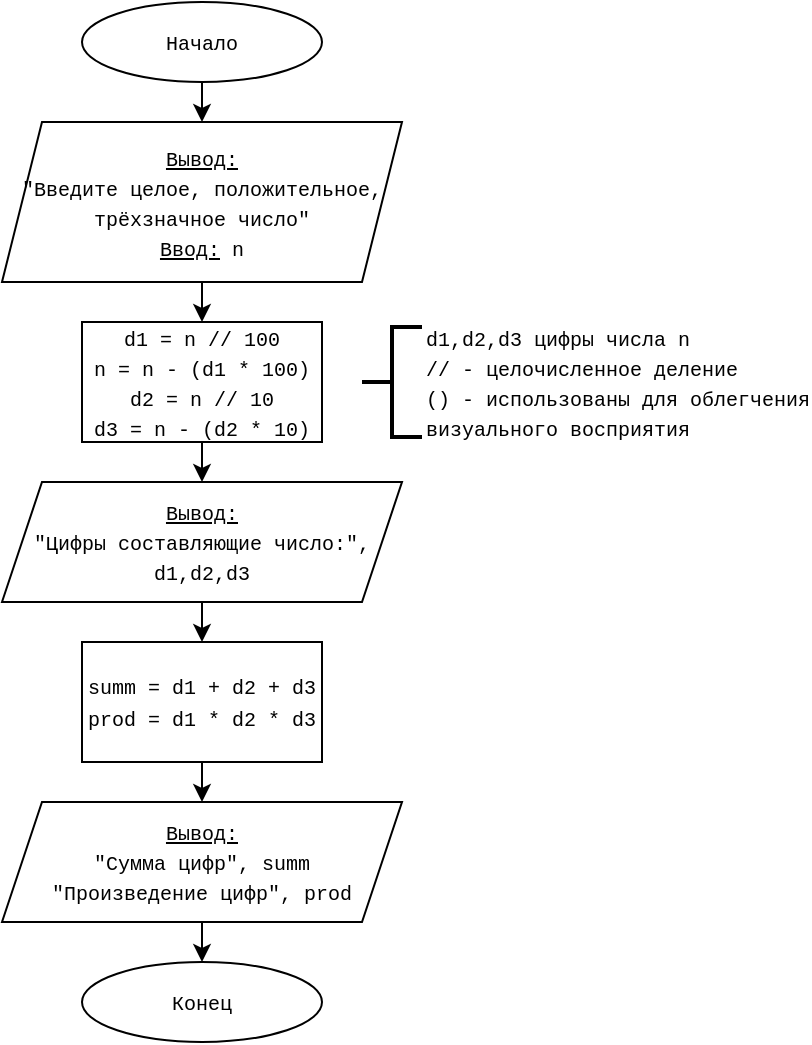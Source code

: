 <mxfile version="14.4.3" type="device" pages="6"><diagram id="nNQj6v-TFFDh0q32IpbD" name="DZ1-1"><mxGraphModel dx="1099" dy="631" grid="1" gridSize="10" guides="1" tooltips="1" connect="1" arrows="1" fold="1" page="1" pageScale="1" pageWidth="827" pageHeight="1169" math="0" shadow="0"><root><mxCell id="0"/><mxCell id="1" parent="0"/><mxCell id="pFo_HLKH9glryONnhZRY-5" style="edgeStyle=orthogonalEdgeStyle;rounded=0;orthogonalLoop=1;jettySize=auto;html=1;exitX=0.5;exitY=1;exitDx=0;exitDy=0;entryX=0.5;entryY=0;entryDx=0;entryDy=0;" edge="1" parent="1" source="pFo_HLKH9glryONnhZRY-1" target="pFo_HLKH9glryONnhZRY-4"><mxGeometry relative="1" as="geometry"/></mxCell><mxCell id="pFo_HLKH9glryONnhZRY-1" value="&lt;font face=&quot;Courier New&quot; style=&quot;font-size: 10px&quot;&gt;Начало&lt;/font&gt;" style="ellipse;whiteSpace=wrap;html=1;" vertex="1" parent="1"><mxGeometry x="340" y="40" width="120" height="40" as="geometry"/></mxCell><mxCell id="pFo_HLKH9glryONnhZRY-19" style="edgeStyle=orthogonalEdgeStyle;rounded=0;orthogonalLoop=1;jettySize=auto;html=1;exitX=0.5;exitY=1;exitDx=0;exitDy=0;entryX=0.5;entryY=0;entryDx=0;entryDy=0;" edge="1" parent="1" source="pFo_HLKH9glryONnhZRY-2" target="pFo_HLKH9glryONnhZRY-18"><mxGeometry relative="1" as="geometry"/></mxCell><mxCell id="pFo_HLKH9glryONnhZRY-2" value="&lt;font face=&quot;Courier New&quot; style=&quot;font-size: 10px&quot;&gt;d1 = n // 100&lt;br&gt;n = n - (d1 * 100)&lt;br&gt;d2 = n // 10&lt;br&gt;d3 = n - (d2 * 10)&lt;/font&gt;" style="rounded=0;whiteSpace=wrap;html=1;" vertex="1" parent="1"><mxGeometry x="340" y="200" width="120" height="60" as="geometry"/></mxCell><mxCell id="pFo_HLKH9glryONnhZRY-4" value="&lt;font face=&quot;Courier New&quot; style=&quot;font-size: 10px&quot;&gt;&lt;u&gt;Вывод:&lt;/u&gt;&lt;br&gt;&quot;Введите целое, положительное,&lt;br&gt;трёхзначное число&quot;&lt;br&gt;&lt;/font&gt;&lt;u style=&quot;font-family: &amp;#34;courier new&amp;#34; ; font-size: 10px&quot;&gt;Ввод:&lt;/u&gt;&lt;span style=&quot;font-family: &amp;#34;courier new&amp;#34; ; font-size: 10px&quot;&gt;&amp;nbsp;n&lt;/span&gt;&lt;font face=&quot;Courier New&quot; style=&quot;font-size: 10px&quot;&gt;&lt;br&gt;&lt;/font&gt;" style="shape=parallelogram;perimeter=parallelogramPerimeter;whiteSpace=wrap;html=1;fixedSize=1;" vertex="1" parent="1"><mxGeometry x="300" y="100" width="200" height="80" as="geometry"/></mxCell><mxCell id="pFo_HLKH9glryONnhZRY-8" style="edgeStyle=orthogonalEdgeStyle;rounded=0;orthogonalLoop=1;jettySize=auto;html=1;exitX=0.5;exitY=1;exitDx=0;exitDy=0;entryX=0.5;entryY=0;entryDx=0;entryDy=0;" edge="1" parent="1" target="pFo_HLKH9glryONnhZRY-2"><mxGeometry relative="1" as="geometry"><mxPoint x="400" y="180" as="sourcePoint"/></mxGeometry></mxCell><mxCell id="pFo_HLKH9glryONnhZRY-9" value="&lt;font face=&quot;Courier New&quot; style=&quot;font-size: 10px&quot;&gt;d1,d2,d3 цифры числа n&lt;br&gt;// - целочисленное деление&lt;br&gt;() - использованы для облегчения&lt;br&gt;визуального восприятия&lt;br&gt;&lt;/font&gt;" style="strokeWidth=2;html=1;shape=mxgraph.flowchart.annotation_2;align=left;labelPosition=right;pointerEvents=1;" vertex="1" parent="1"><mxGeometry x="480" y="202.5" width="30" height="55" as="geometry"/></mxCell><mxCell id="pFo_HLKH9glryONnhZRY-15" style="edgeStyle=orthogonalEdgeStyle;rounded=0;orthogonalLoop=1;jettySize=auto;html=1;exitX=0.5;exitY=1;exitDx=0;exitDy=0;entryX=0.5;entryY=0;entryDx=0;entryDy=0;" edge="1" parent="1" source="pFo_HLKH9glryONnhZRY-12" target="pFo_HLKH9glryONnhZRY-14"><mxGeometry relative="1" as="geometry"/></mxCell><mxCell id="pFo_HLKH9glryONnhZRY-12" value="&lt;font face=&quot;Courier New&quot;&gt;&lt;span style=&quot;font-size: 10px&quot;&gt;summ = d1 + d2 + d3&lt;br&gt;prod = d1 * d2 * d3&lt;br&gt;&lt;/span&gt;&lt;/font&gt;" style="rounded=0;whiteSpace=wrap;html=1;" vertex="1" parent="1"><mxGeometry x="340" y="360" width="120" height="60" as="geometry"/></mxCell><mxCell id="pFo_HLKH9glryONnhZRY-17" style="edgeStyle=orthogonalEdgeStyle;rounded=0;orthogonalLoop=1;jettySize=auto;html=1;exitX=0.5;exitY=1;exitDx=0;exitDy=0;entryX=0.5;entryY=0;entryDx=0;entryDy=0;" edge="1" parent="1" source="pFo_HLKH9glryONnhZRY-14" target="pFo_HLKH9glryONnhZRY-16"><mxGeometry relative="1" as="geometry"/></mxCell><mxCell id="pFo_HLKH9glryONnhZRY-14" value="&lt;font face=&quot;Courier New&quot; style=&quot;font-size: 10px&quot;&gt;&lt;u&gt;Вывод:&lt;/u&gt;&lt;br&gt;&quot;Сумма цифр&quot;, summ&lt;br&gt;&quot;Произведение цифр&quot;, prod&lt;br&gt;&lt;/font&gt;" style="shape=parallelogram;perimeter=parallelogramPerimeter;whiteSpace=wrap;html=1;fixedSize=1;" vertex="1" parent="1"><mxGeometry x="300" y="440" width="200" height="60" as="geometry"/></mxCell><mxCell id="pFo_HLKH9glryONnhZRY-16" value="&lt;font face=&quot;Courier New&quot;&gt;&lt;span style=&quot;font-size: 10px&quot;&gt;Конец&lt;/span&gt;&lt;/font&gt;" style="ellipse;whiteSpace=wrap;html=1;" vertex="1" parent="1"><mxGeometry x="340" y="520" width="120" height="40" as="geometry"/></mxCell><mxCell id="pFo_HLKH9glryONnhZRY-20" style="edgeStyle=orthogonalEdgeStyle;rounded=0;orthogonalLoop=1;jettySize=auto;html=1;exitX=0.5;exitY=1;exitDx=0;exitDy=0;entryX=0.5;entryY=0;entryDx=0;entryDy=0;" edge="1" parent="1" source="pFo_HLKH9glryONnhZRY-18" target="pFo_HLKH9glryONnhZRY-12"><mxGeometry relative="1" as="geometry"/></mxCell><mxCell id="pFo_HLKH9glryONnhZRY-18" value="&lt;font face=&quot;Courier New&quot; style=&quot;font-size: 10px&quot;&gt;&lt;u&gt;Вывод:&lt;/u&gt;&lt;br&gt;&quot;Цифры составляющие число:&quot;,&lt;br&gt;d1,d2,d3&lt;br&gt;&lt;/font&gt;" style="shape=parallelogram;perimeter=parallelogramPerimeter;whiteSpace=wrap;html=1;fixedSize=1;" vertex="1" parent="1"><mxGeometry x="300" y="280" width="200" height="60" as="geometry"/></mxCell></root></mxGraphModel></diagram><diagram id="L19wlq16hwM-sFz-P-MN" name="DZ1-2"><mxGraphModel dx="1099" dy="631" grid="1" gridSize="10" guides="1" tooltips="1" connect="1" arrows="1" fold="1" page="1" pageScale="1" pageWidth="827" pageHeight="1169" math="0" shadow="0"><root><mxCell id="7pypIFxHAQ4zUjxWEds1-0"/><mxCell id="7pypIFxHAQ4zUjxWEds1-1" parent="7pypIFxHAQ4zUjxWEds1-0"/><mxCell id="wyTsW7sjMzrUfJ--O7Yj-0" style="edgeStyle=orthogonalEdgeStyle;rounded=0;orthogonalLoop=1;jettySize=auto;html=1;exitX=0.5;exitY=1;exitDx=0;exitDy=0;entryX=0.5;entryY=0;entryDx=0;entryDy=0;" edge="1" source="wyTsW7sjMzrUfJ--O7Yj-1" parent="7pypIFxHAQ4zUjxWEds1-1"><mxGeometry relative="1" as="geometry"><mxPoint x="401" y="100" as="targetPoint"/></mxGeometry></mxCell><mxCell id="wyTsW7sjMzrUfJ--O7Yj-1" value="&lt;font face=&quot;Courier New&quot; style=&quot;font-size: 10px&quot;&gt;Начало&lt;/font&gt;" style="ellipse;whiteSpace=wrap;html=1;" vertex="1" parent="7pypIFxHAQ4zUjxWEds1-1"><mxGeometry x="341" y="40" width="120" height="40" as="geometry"/></mxCell><mxCell id="wyTsW7sjMzrUfJ--O7Yj-18" style="edgeStyle=orthogonalEdgeStyle;rounded=0;orthogonalLoop=1;jettySize=auto;html=1;exitX=0.5;exitY=1;exitDx=0;exitDy=0;entryX=0.5;entryY=0;entryDx=0;entryDy=0;" edge="1" parent="7pypIFxHAQ4zUjxWEds1-1" source="wyTsW7sjMzrUfJ--O7Yj-3" target="wyTsW7sjMzrUfJ--O7Yj-17"><mxGeometry relative="1" as="geometry"/></mxCell><mxCell id="wyTsW7sjMzrUfJ--O7Yj-3" value="&lt;font face=&quot;Courier New&quot;&gt;&lt;span style=&quot;font-size: 10px&quot;&gt;A = 5&lt;br&gt;B = 6&lt;br&gt;&lt;/span&gt;&lt;/font&gt;" style="rounded=0;whiteSpace=wrap;html=1;" vertex="1" parent="7pypIFxHAQ4zUjxWEds1-1"><mxGeometry x="331.5" y="100" width="139" height="40" as="geometry"/></mxCell><mxCell id="wyTsW7sjMzrUfJ--O7Yj-11" style="edgeStyle=orthogonalEdgeStyle;rounded=0;orthogonalLoop=1;jettySize=auto;html=1;exitX=0.5;exitY=1;exitDx=0;exitDy=0;entryX=0.5;entryY=0;entryDx=0;entryDy=0;" edge="1" source="wyTsW7sjMzrUfJ--O7Yj-12" target="wyTsW7sjMzrUfJ--O7Yj-13" parent="7pypIFxHAQ4zUjxWEds1-1"><mxGeometry relative="1" as="geometry"/></mxCell><mxCell id="wyTsW7sjMzrUfJ--O7Yj-12" value="&lt;font face=&quot;Courier New&quot; style=&quot;font-size: 10px&quot;&gt;&lt;u&gt;Вывод:&lt;/u&gt;&lt;br&gt;A,B&lt;br&gt;c0,c1,c2,c3,c4,c5,c5&lt;br&gt;d1,d2&lt;br&gt;&lt;/font&gt;" style="shape=parallelogram;perimeter=parallelogramPerimeter;whiteSpace=wrap;html=1;fixedSize=1;" vertex="1" parent="7pypIFxHAQ4zUjxWEds1-1"><mxGeometry x="306" y="350" width="200" height="70" as="geometry"/></mxCell><mxCell id="wyTsW7sjMzrUfJ--O7Yj-13" value="&lt;font face=&quot;Courier New&quot;&gt;&lt;span style=&quot;font-size: 10px&quot;&gt;Конец&lt;/span&gt;&lt;/font&gt;" style="ellipse;whiteSpace=wrap;html=1;" vertex="1" parent="7pypIFxHAQ4zUjxWEds1-1"><mxGeometry x="346" y="440" width="120" height="40" as="geometry"/></mxCell><mxCell id="nQ2TofvlJchqGjnxOoXt-2" style="edgeStyle=orthogonalEdgeStyle;rounded=0;orthogonalLoop=1;jettySize=auto;html=1;exitX=0.5;exitY=1;exitDx=0;exitDy=0;entryX=0.5;entryY=0;entryDx=0;entryDy=0;" edge="1" parent="7pypIFxHAQ4zUjxWEds1-1" source="wyTsW7sjMzrUfJ--O7Yj-17" target="nQ2TofvlJchqGjnxOoXt-1"><mxGeometry relative="1" as="geometry"/></mxCell><mxCell id="wyTsW7sjMzrUfJ--O7Yj-17" value="&lt;font face=&quot;Courier New&quot;&gt;&lt;span style=&quot;font-size: 10px&quot;&gt;c0 = ~ A&lt;br&gt;c1 = A &amp;amp; B&lt;br&gt;c2 = A | B&lt;br&gt;c3 = A ^ B&lt;br&gt;&lt;/span&gt;&lt;/font&gt;&lt;span style=&quot;font-family: &amp;#34;courier new&amp;#34; ; font-size: 10px&quot;&gt;c4 = ~(A &amp;amp; B)&lt;/span&gt;&lt;br style=&quot;font-family: &amp;#34;courier new&amp;#34; ; font-size: 10px&quot;&gt;&lt;span style=&quot;font-family: &amp;#34;courier new&amp;#34; ; font-size: 10px&quot;&gt;c5 = ~(A | B)&lt;/span&gt;&lt;br style=&quot;font-family: &amp;#34;courier new&amp;#34; ; font-size: 10px&quot;&gt;&lt;span style=&quot;font-family: &amp;#34;courier new&amp;#34; ; font-size: 10px&quot;&gt;c6 = ~(A ^ B)&lt;/span&gt;&lt;font face=&quot;Courier New&quot;&gt;&lt;span style=&quot;font-size: 10px&quot;&gt;&lt;br&gt;&lt;/span&gt;&lt;/font&gt;" style="rounded=0;whiteSpace=wrap;html=1;" vertex="1" parent="7pypIFxHAQ4zUjxWEds1-1"><mxGeometry x="331.5" y="160" width="140.5" height="110" as="geometry"/></mxCell><mxCell id="nQ2TofvlJchqGjnxOoXt-0" value="&lt;font face=&quot;Courier New&quot;&gt;&lt;font style=&quot;font-size: 10px&quot;&gt;0.Инверсия A (НЕ)&lt;br&gt;1.Конъюнкция (И)&lt;br&gt;2.Дизъюнкция (ИЛИ)&lt;br&gt;3.Строгая дизъюнкция (Искл.ИЛИ)&lt;br&gt;4.Ф-я Шеффера (И-НЕ)&lt;br&gt;5.Ф-я Пирса (ИЛИ-НЕ)&lt;br&gt;6.Эквивалентность (Искл.ИЛИ-НЕ)&lt;/font&gt;&lt;br&gt;&lt;/font&gt;" style="strokeWidth=2;html=1;shape=mxgraph.flowchart.annotation_2;align=left;labelPosition=right;pointerEvents=1;" vertex="1" parent="7pypIFxHAQ4zUjxWEds1-1"><mxGeometry x="492" y="163.75" width="30" height="106.25" as="geometry"/></mxCell><mxCell id="ju-Du6B0CBF3bJmFfamY-2" style="edgeStyle=orthogonalEdgeStyle;rounded=0;orthogonalLoop=1;jettySize=auto;html=1;exitX=0.5;exitY=1;exitDx=0;exitDy=0;entryX=0.5;entryY=0;entryDx=0;entryDy=0;" edge="1" parent="7pypIFxHAQ4zUjxWEds1-1" source="nQ2TofvlJchqGjnxOoXt-1" target="wyTsW7sjMzrUfJ--O7Yj-12"><mxGeometry relative="1" as="geometry"/></mxCell><mxCell id="nQ2TofvlJchqGjnxOoXt-1" value="&lt;font face=&quot;Courier New&quot;&gt;&lt;span style=&quot;font-size: 10px&quot;&gt;d1 = A &amp;lt;&amp;lt; 2&lt;br&gt;d2 = A &amp;gt;&amp;gt; 2&lt;br&gt;&lt;/span&gt;&lt;/font&gt;" style="rounded=0;whiteSpace=wrap;html=1;" vertex="1" parent="7pypIFxHAQ4zUjxWEds1-1"><mxGeometry x="336" y="290" width="139" height="40" as="geometry"/></mxCell></root></mxGraphModel></diagram><diagram id="dbrgJSbc58Hr0HPeeSEV" name="DZ1-3"><mxGraphModel dx="1099" dy="1800" grid="1" gridSize="10" guides="1" tooltips="1" connect="1" arrows="1" fold="1" page="1" pageScale="1" pageWidth="827" pageHeight="1169" math="0" shadow="0"><root><mxCell id="JhYOIqEmwo-eGxnaGqGr-0"/><mxCell id="JhYOIqEmwo-eGxnaGqGr-1" parent="JhYOIqEmwo-eGxnaGqGr-0"/><mxCell id="J2qleitLKJA_QLVtW1Ek-3" style="edgeStyle=orthogonalEdgeStyle;rounded=0;orthogonalLoop=1;jettySize=auto;html=1;exitX=0.5;exitY=1;exitDx=0;exitDy=0;entryX=0.5;entryY=0;entryDx=0;entryDy=0;" edge="1" parent="JhYOIqEmwo-eGxnaGqGr-1" source="WEp18bFJq-Vl51P7fYZZ-1" target="J2qleitLKJA_QLVtW1Ek-0"><mxGeometry relative="1" as="geometry"/></mxCell><mxCell id="WEp18bFJq-Vl51P7fYZZ-1" value="&lt;font face=&quot;Courier New&quot; style=&quot;font-size: 10px&quot;&gt;Начало&lt;/font&gt;" style="ellipse;whiteSpace=wrap;html=1;" vertex="1" parent="JhYOIqEmwo-eGxnaGqGr-1"><mxGeometry x="340" y="-1120" width="120.25" height="40" as="geometry"/></mxCell><mxCell id="J2qleitLKJA_QLVtW1Ek-6" style="edgeStyle=orthogonalEdgeStyle;rounded=0;orthogonalLoop=1;jettySize=auto;html=1;exitX=0.5;exitY=1;exitDx=0;exitDy=0;entryX=0.5;entryY=0;entryDx=0;entryDy=0;" edge="1" parent="JhYOIqEmwo-eGxnaGqGr-1" source="WEp18bFJq-Vl51P7fYZZ-5" target="WEp18bFJq-Vl51P7fYZZ-6"><mxGeometry relative="1" as="geometry"/></mxCell><mxCell id="WEp18bFJq-Vl51P7fYZZ-5" value="&lt;font face=&quot;Courier New&quot; style=&quot;font-size: 10px&quot;&gt;&lt;u&gt;Вывод:&lt;/u&gt;&lt;br&gt;Формула прямой имеет вид: y = kx + b&lt;br&gt;&lt;/font&gt;" style="shape=parallelogram;perimeter=parallelogramPerimeter;whiteSpace=wrap;html=1;fixedSize=1;" vertex="1" parent="JhYOIqEmwo-eGxnaGqGr-1"><mxGeometry x="260" y="-830" width="280" height="50" as="geometry"/></mxCell><mxCell id="J2qleitLKJA_QLVtW1Ek-7" style="edgeStyle=orthogonalEdgeStyle;rounded=0;orthogonalLoop=1;jettySize=auto;html=1;exitX=0.5;exitY=0;exitDx=0;exitDy=0;" edge="1" parent="JhYOIqEmwo-eGxnaGqGr-1" source="WEp18bFJq-Vl51P7fYZZ-6"><mxGeometry relative="1" as="geometry"><mxPoint x="400" y="-740" as="targetPoint"/></mxGeometry></mxCell><mxCell id="WEp18bFJq-Vl51P7fYZZ-6" value="&lt;font face=&quot;Courier New&quot;&gt;&lt;span style=&quot;font-size: 10px&quot;&gt;Конец&lt;/span&gt;&lt;/font&gt;" style="ellipse;whiteSpace=wrap;html=1;" vertex="1" parent="JhYOIqEmwo-eGxnaGqGr-1"><mxGeometry x="340.25" y="-760" width="120" height="40" as="geometry"/></mxCell><mxCell id="J2qleitLKJA_QLVtW1Ek-5" style="edgeStyle=orthogonalEdgeStyle;rounded=0;orthogonalLoop=1;jettySize=auto;html=1;exitX=0.5;exitY=1;exitDx=0;exitDy=0;entryX=0.5;entryY=0;entryDx=0;entryDy=0;" edge="1" parent="JhYOIqEmwo-eGxnaGqGr-1" source="WEp18bFJq-Vl51P7fYZZ-8" target="WEp18bFJq-Vl51P7fYZZ-5"><mxGeometry relative="1" as="geometry"/></mxCell><mxCell id="WEp18bFJq-Vl51P7fYZZ-8" value="&lt;font face=&quot;Courier New&quot;&gt;&lt;span style=&quot;font-size: 10px&quot;&gt;k = (ay - by)/(ax / bx)&lt;br&gt;b = by - k * bx&lt;br&gt;&lt;/span&gt;&lt;/font&gt;" style="rounded=0;whiteSpace=wrap;html=1;" vertex="1" parent="JhYOIqEmwo-eGxnaGqGr-1"><mxGeometry x="320" y="-920" width="160" height="70" as="geometry"/></mxCell><mxCell id="J2qleitLKJA_QLVtW1Ek-4" style="edgeStyle=orthogonalEdgeStyle;rounded=0;orthogonalLoop=1;jettySize=auto;html=1;exitX=0.5;exitY=1;exitDx=0;exitDy=0;entryX=0.5;entryY=0;entryDx=0;entryDy=0;" edge="1" parent="JhYOIqEmwo-eGxnaGqGr-1" source="J2qleitLKJA_QLVtW1Ek-0" target="WEp18bFJq-Vl51P7fYZZ-8"><mxGeometry relative="1" as="geometry"/></mxCell><mxCell id="J2qleitLKJA_QLVtW1Ek-0" value="&lt;font face=&quot;Courier New&quot; style=&quot;font-size: 10px&quot;&gt;&lt;u&gt;Вывод:&lt;/u&gt; Введите координату X для точки А&lt;br&gt;&lt;u&gt;Ввод:&lt;/u&gt; ax&lt;br&gt;&lt;/font&gt;&lt;span style=&quot;font-family: &amp;#34;courier new&amp;#34; ; font-size: 10px&quot;&gt;&lt;u&gt;Вывод:&lt;/u&gt; Введите координату Y для точки А&lt;/span&gt;&lt;br style=&quot;font-family: &amp;#34;courier new&amp;#34; ; font-size: 10px&quot;&gt;&lt;span style=&quot;font-family: &amp;#34;courier new&amp;#34; ; font-size: 10px&quot;&gt;&lt;u&gt;Ввод:&lt;/u&gt; ay&lt;br&gt;&lt;/span&gt;&lt;span style=&quot;font-family: &amp;#34;courier new&amp;#34; ; font-size: 10px&quot;&gt;&lt;u&gt;Вывод:&lt;/u&gt; Введите координату X для точки B&lt;/span&gt;&lt;br style=&quot;font-family: &amp;#34;courier new&amp;#34; ; font-size: 10px&quot;&gt;&lt;span style=&quot;font-family: &amp;#34;courier new&amp;#34; ; font-size: 10px&quot;&gt;&lt;u&gt;Ввод:&lt;/u&gt; bx&lt;br&gt;&lt;/span&gt;&lt;span style=&quot;font-family: &amp;#34;courier new&amp;#34; ; font-size: 10px&quot;&gt;&lt;u&gt;Вывод:&lt;/u&gt; Введите координату Y для точки B&lt;/span&gt;&lt;br style=&quot;font-family: &amp;#34;courier new&amp;#34; ; font-size: 10px&quot;&gt;&lt;span style=&quot;font-family: &amp;#34;courier new&amp;#34; ; font-size: 10px&quot;&gt;&lt;u&gt;Ввод:&lt;/u&gt; bx&lt;/span&gt;&lt;font face=&quot;Courier New&quot; style=&quot;font-size: 10px&quot;&gt;&lt;br&gt;&lt;/font&gt;" style="shape=parallelogram;perimeter=parallelogramPerimeter;whiteSpace=wrap;html=1;fixedSize=1;" vertex="1" parent="JhYOIqEmwo-eGxnaGqGr-1"><mxGeometry x="240.13" y="-1060" width="320" height="120" as="geometry"/></mxCell></root></mxGraphModel></diagram><diagram id="PGxGE6CZCCHHkxGxz5pN" name="DZ1-4"><mxGraphModel dx="1099" dy="631" grid="1" gridSize="10" guides="1" tooltips="1" connect="1" arrows="1" fold="1" page="1" pageScale="1" pageWidth="827" pageHeight="1169" math="0" shadow="0"><root><mxCell id="TqrzQjgciGkUFSabhmAD-0"/><mxCell id="TqrzQjgciGkUFSabhmAD-1" parent="TqrzQjgciGkUFSabhmAD-0"/><mxCell id="NXKTLjo_Nr4MSWYDKeon-10" style="edgeStyle=orthogonalEdgeStyle;rounded=0;orthogonalLoop=1;jettySize=auto;html=1;exitX=0.5;exitY=1;exitDx=0;exitDy=0;entryX=0.5;entryY=0;entryDx=0;entryDy=0;" edge="1" parent="TqrzQjgciGkUFSabhmAD-1" source="NXKTLjo_Nr4MSWYDKeon-1" target="NXKTLjo_Nr4MSWYDKeon-9"><mxGeometry relative="1" as="geometry"/></mxCell><mxCell id="NXKTLjo_Nr4MSWYDKeon-1" value="&lt;font face=&quot;Courier New&quot; style=&quot;font-size: 10px&quot;&gt;Начало&lt;/font&gt;" style="ellipse;whiteSpace=wrap;html=1;" vertex="1" parent="TqrzQjgciGkUFSabhmAD-1"><mxGeometry x="259.88" y="40" width="120.25" height="40" as="geometry"/></mxCell><mxCell id="NXKTLjo_Nr4MSWYDKeon-13" style="edgeStyle=orthogonalEdgeStyle;rounded=0;orthogonalLoop=1;jettySize=auto;html=1;exitX=0.5;exitY=1;exitDx=0;exitDy=0;entryX=0.5;entryY=0;entryDx=0;entryDy=0;" edge="1" parent="TqrzQjgciGkUFSabhmAD-1" source="NXKTLjo_Nr4MSWYDKeon-3" target="NXKTLjo_Nr4MSWYDKeon-5"><mxGeometry relative="1" as="geometry"/></mxCell><mxCell id="NXKTLjo_Nr4MSWYDKeon-3" value="&lt;font face=&quot;Courier New&quot;&gt;&lt;u style=&quot;font-size: 10px&quot;&gt;Вывод:&lt;/u&gt;&lt;br&gt;&lt;div&gt;&lt;span style=&quot;font-size: 10px&quot;&gt;Случайное целое, int_rnd&lt;/span&gt;&lt;br&gt;&lt;/div&gt;&lt;div&gt;&lt;span style=&quot;font-size: 10px&quot;&gt;Случайное вещественное, float_rnd&lt;/span&gt;&lt;/div&gt;&lt;div&gt;&lt;span style=&quot;font-size: 10px&quot;&gt;Случайный символ, ch_rnd&lt;/span&gt;&lt;/div&gt;&lt;/font&gt;" style="shape=parallelogram;perimeter=parallelogramPerimeter;whiteSpace=wrap;html=1;fixedSize=1;" vertex="1" parent="TqrzQjgciGkUFSabhmAD-1"><mxGeometry x="160.01" y="400" width="320" height="80" as="geometry"/></mxCell><mxCell id="NXKTLjo_Nr4MSWYDKeon-5" value="&lt;font face=&quot;Courier New&quot;&gt;&lt;span style=&quot;font-size: 10px&quot;&gt;Конец&lt;/span&gt;&lt;/font&gt;" style="ellipse;whiteSpace=wrap;html=1;" vertex="1" parent="TqrzQjgciGkUFSabhmAD-1"><mxGeometry x="260" y="500" width="120" height="40" as="geometry"/></mxCell><mxCell id="NXKTLjo_Nr4MSWYDKeon-12" style="edgeStyle=orthogonalEdgeStyle;rounded=0;orthogonalLoop=1;jettySize=auto;html=1;exitX=0.5;exitY=1;exitDx=0;exitDy=0;entryX=0.5;entryY=0;entryDx=0;entryDy=0;" edge="1" parent="TqrzQjgciGkUFSabhmAD-1" source="NXKTLjo_Nr4MSWYDKeon-7" target="NXKTLjo_Nr4MSWYDKeon-3"><mxGeometry relative="1" as="geometry"/></mxCell><mxCell id="NXKTLjo_Nr4MSWYDKeon-7" value="&lt;font face=&quot;Courier New&quot;&gt;&lt;span style=&quot;font-size: 10px&quot;&gt;&lt;div&gt;int_rnd = random.randint(int_min, int_max)&lt;/div&gt;&lt;div&gt;float_rnd = random.uniform(float_min, float_max)&lt;/div&gt;&lt;div&gt;ch_rnd = chr(random.randint(ch_min, ch_max))&lt;/div&gt;&lt;/span&gt;&lt;/font&gt;" style="rounded=0;whiteSpace=wrap;html=1;" vertex="1" parent="TqrzQjgciGkUFSabhmAD-1"><mxGeometry x="160" y="300" width="320" height="80" as="geometry"/></mxCell><mxCell id="NXKTLjo_Nr4MSWYDKeon-11" style="edgeStyle=orthogonalEdgeStyle;rounded=0;orthogonalLoop=1;jettySize=auto;html=1;exitX=0.5;exitY=1;exitDx=0;exitDy=0;entryX=0.5;entryY=0;entryDx=0;entryDy=0;" edge="1" parent="TqrzQjgciGkUFSabhmAD-1" source="NXKTLjo_Nr4MSWYDKeon-9" target="NXKTLjo_Nr4MSWYDKeon-7"><mxGeometry relative="1" as="geometry"/></mxCell><mxCell id="NXKTLjo_Nr4MSWYDKeon-9" value="&lt;font face=&quot;Courier New&quot;&gt;&lt;span style=&quot;font-size: 10px&quot;&gt;&lt;u&gt;Вывод:&lt;/u&gt; Введите минимальное целое число:&lt;/span&gt;&lt;br&gt;&lt;span style=&quot;font-size: 10px&quot;&gt;&lt;u&gt;Ввод:&lt;/u&gt;&amp;nbsp;&lt;/span&gt;&lt;span style=&quot;font-size: 10px&quot;&gt;int_min&lt;/span&gt;&lt;br&gt;&lt;/font&gt;&lt;span style=&quot;font-family: &amp;#34;courier new&amp;#34; ; font-size: 10px&quot;&gt;&lt;u&gt;Вывод:&lt;/u&gt;&amp;nbsp;&lt;/span&gt;&lt;font face=&quot;courier new&quot;&gt;&lt;span style=&quot;font-size: 10px&quot;&gt;Введите максимальное целое число:&lt;/span&gt;&lt;/font&gt;&lt;br style=&quot;font-family: &amp;#34;courier new&amp;#34; ; font-size: 10px&quot;&gt;&lt;font face=&quot;courier new&quot;&gt;&lt;span style=&quot;font-size: 10px&quot;&gt;&lt;u&gt;Ввод:&lt;/u&gt; int_max&lt;/span&gt;&lt;/font&gt;&lt;br&gt;&lt;span style=&quot;font-family: &amp;#34;courier new&amp;#34; ; font-size: 10px&quot;&gt;&lt;u&gt;Вывод:&lt;/u&gt;&amp;nbsp;&lt;/span&gt;&lt;font face=&quot;courier new&quot;&gt;&lt;span style=&quot;font-size: 10px&quot;&gt;Введите минимальное вещественное число:&lt;/span&gt;&lt;/font&gt;&lt;br style=&quot;font-family: &amp;#34;courier new&amp;#34; ; font-size: 10px&quot;&gt;&lt;font face=&quot;courier new&quot;&gt;&lt;span style=&quot;font-size: 10px&quot;&gt;&lt;u&gt;Ввод:&lt;/u&gt; float_min&lt;/span&gt;&lt;/font&gt;&lt;br&gt;&lt;span style=&quot;font-family: &amp;#34;courier new&amp;#34; ; font-size: 10px&quot;&gt;&lt;u&gt;Вывод:&lt;/u&gt;&amp;nbsp;&lt;/span&gt;&lt;font face=&quot;courier new&quot;&gt;&lt;span style=&quot;font-size: 10px&quot;&gt;Введите максимальное вещественное число:&lt;/span&gt;&lt;/font&gt;&lt;br style=&quot;font-family: &amp;#34;courier new&amp;#34; ; font-size: 10px&quot;&gt;&lt;span style=&quot;font-family: &amp;#34;courier new&amp;#34; ; font-size: 10px&quot;&gt;&lt;u&gt;Ввод:&lt;/u&gt;&amp;nbsp;&lt;/span&gt;&lt;font&gt;&lt;font face=&quot;courier new&quot;&gt;&lt;span style=&quot;font-size: 10px&quot;&gt;float_max&lt;br&gt;&lt;/span&gt;&lt;/font&gt;&lt;span style=&quot;font-family: &amp;#34;courier new&amp;#34; ; font-size: 10px&quot;&gt;&lt;u&gt;Вывод:&lt;/u&gt;&amp;nbsp;&lt;/span&gt;&lt;font face=&quot;courier new&quot;&gt;&lt;span style=&quot;font-size: 10px&quot;&gt;Введите начальный (строчный) символ:&lt;/span&gt;&lt;/font&gt;&lt;br style=&quot;font-family: &amp;#34;courier new&amp;#34; ; font-size: 10px&quot;&gt;&lt;font face=&quot;courier new&quot;&gt;&lt;span style=&quot;font-size: 10px&quot;&gt;&lt;u&gt;Ввод:&lt;/u&gt;&amp;nbsp;&lt;/span&gt;&lt;span style=&quot;font-size: 10px&quot;&gt;ch_min&lt;/span&gt;&lt;/font&gt;&lt;br&gt;&lt;span style=&quot;font-family: &amp;#34;courier new&amp;#34; ; font-size: 10px&quot;&gt;&lt;u&gt;Вывод:&lt;/u&gt;&amp;nbsp;&lt;/span&gt;&lt;font face=&quot;courier new&quot;&gt;&lt;span style=&quot;font-size: 10px&quot;&gt;Введите конечный (строчный) символ:&lt;/span&gt;&lt;/font&gt;&lt;br style=&quot;font-family: &amp;#34;courier new&amp;#34; ; font-size: 10px&quot;&gt;&lt;span style=&quot;font-family: &amp;#34;courier new&amp;#34; ; font-size: 10px&quot;&gt;&lt;u&gt;Ввод:&lt;/u&gt;&amp;nbsp;&lt;/span&gt;&lt;font face=&quot;courier new&quot;&gt;&lt;span style=&quot;font-size: 10px&quot;&gt;ch_max&lt;/span&gt;&lt;/font&gt;&lt;br&gt;&lt;/font&gt;" style="shape=parallelogram;perimeter=parallelogramPerimeter;whiteSpace=wrap;html=1;fixedSize=1;" vertex="1" parent="TqrzQjgciGkUFSabhmAD-1"><mxGeometry x="120" y="100" width="400" height="180" as="geometry"/></mxCell><mxCell id="T0fbYmW5f0TCyTCVMdMt-0" value="&lt;font face=&quot;Courier New&quot;&gt;&lt;span style=&quot;font-size: 10px&quot;&gt;Генерация случайных чисел&lt;/span&gt;&lt;br&gt;&lt;span style=&quot;font-size: 10px&quot;&gt;в заданных диапазонах.&lt;/span&gt;&lt;br&gt;&lt;span style=&quot;font-size: 10px&quot;&gt;chr - преобразование числа в символ&amp;nbsp;&lt;/span&gt;&lt;br&gt;&lt;/font&gt;" style="strokeWidth=2;html=1;shape=mxgraph.flowchart.annotation_2;align=left;labelPosition=right;pointerEvents=1;" vertex="1" parent="TqrzQjgciGkUFSabhmAD-1"><mxGeometry x="500" y="312.5" width="30" height="55" as="geometry"/></mxCell></root></mxGraphModel></diagram><diagram id="YAPLloAOeOXg2aMO9N4y" name="DZ1-5"><mxGraphModel dx="1099" dy="631" grid="1" gridSize="10" guides="1" tooltips="1" connect="1" arrows="1" fold="1" page="1" pageScale="1" pageWidth="827" pageHeight="1169" math="0" shadow="0"><root><mxCell id="jaK8tbLtaLGTLy_sSrCe-0"/><mxCell id="jaK8tbLtaLGTLy_sSrCe-1" parent="jaK8tbLtaLGTLy_sSrCe-0"/><mxCell id="CwnVyoRfAmKF3mXM9hUA-19" style="edgeStyle=orthogonalEdgeStyle;rounded=0;orthogonalLoop=1;jettySize=auto;html=1;exitX=0.5;exitY=1;exitDx=0;exitDy=0;entryX=0.5;entryY=0;entryDx=0;entryDy=0;" edge="1" parent="jaK8tbLtaLGTLy_sSrCe-1" source="CwnVyoRfAmKF3mXM9hUA-1" target="CwnVyoRfAmKF3mXM9hUA-12"><mxGeometry relative="1" as="geometry"/></mxCell><mxCell id="CwnVyoRfAmKF3mXM9hUA-1" value="&lt;font face=&quot;Courier New&quot; style=&quot;font-size: 10px&quot;&gt;Начало&lt;/font&gt;" style="ellipse;whiteSpace=wrap;html=1;" vertex="1" parent="jaK8tbLtaLGTLy_sSrCe-1"><mxGeometry x="341" y="40" width="120" height="40" as="geometry"/></mxCell><mxCell id="CwnVyoRfAmKF3mXM9hUA-18" style="edgeStyle=orthogonalEdgeStyle;rounded=0;orthogonalLoop=1;jettySize=auto;html=1;exitX=0.5;exitY=1;exitDx=0;exitDy=0;entryX=0.5;entryY=0;entryDx=0;entryDy=0;" edge="1" parent="jaK8tbLtaLGTLy_sSrCe-1" source="CwnVyoRfAmKF3mXM9hUA-5" target="CwnVyoRfAmKF3mXM9hUA-6"><mxGeometry relative="1" as="geometry"/></mxCell><mxCell id="CwnVyoRfAmKF3mXM9hUA-5" value="&lt;font face=&quot;Courier New&quot;&gt;&lt;u style=&quot;font-size: 10px&quot;&gt;Вывод:&lt;/u&gt;&lt;br&gt;&lt;span style=&quot;font-size: 10px&quot;&gt;ch1,ch2,gap&lt;/span&gt;&lt;br&gt;&lt;/font&gt;" style="shape=parallelogram;perimeter=parallelogramPerimeter;whiteSpace=wrap;html=1;fixedSize=1;" vertex="1" parent="jaK8tbLtaLGTLy_sSrCe-1"><mxGeometry x="301.5" y="280" width="200" height="70" as="geometry"/></mxCell><mxCell id="CwnVyoRfAmKF3mXM9hUA-6" value="&lt;font face=&quot;Courier New&quot;&gt;&lt;span style=&quot;font-size: 10px&quot;&gt;Конец&lt;/span&gt;&lt;/font&gt;" style="ellipse;whiteSpace=wrap;html=1;" vertex="1" parent="jaK8tbLtaLGTLy_sSrCe-1"><mxGeometry x="341.5" y="370" width="120" height="40" as="geometry"/></mxCell><mxCell id="CwnVyoRfAmKF3mXM9hUA-17" style="edgeStyle=orthogonalEdgeStyle;rounded=0;orthogonalLoop=1;jettySize=auto;html=1;exitX=0.5;exitY=1;exitDx=0;exitDy=0;entryX=0.5;entryY=0;entryDx=0;entryDy=0;" edge="1" parent="jaK8tbLtaLGTLy_sSrCe-1" source="CwnVyoRfAmKF3mXM9hUA-11" target="CwnVyoRfAmKF3mXM9hUA-5"><mxGeometry relative="1" as="geometry"/></mxCell><mxCell id="CwnVyoRfAmKF3mXM9hUA-11" value="&lt;font face=&quot;Courier New&quot;&gt;&lt;span style=&quot;font-size: 10px&quot;&gt;&lt;div&gt;BIAS = 96&lt;br&gt;&lt;/div&gt;&lt;div&gt;pos1 = ord(ch1)-BIAS&lt;/div&gt;&lt;div&gt;pos2 = ord(ch2)-BIAS&lt;/div&gt;&lt;div&gt;gap = pos2 - pos1 - 1&lt;/div&gt;&lt;/span&gt;&lt;/font&gt;" style="rounded=0;whiteSpace=wrap;html=1;" vertex="1" parent="jaK8tbLtaLGTLy_sSrCe-1"><mxGeometry x="321.5" y="190" width="160" height="70" as="geometry"/></mxCell><mxCell id="CwnVyoRfAmKF3mXM9hUA-15" style="edgeStyle=orthogonalEdgeStyle;rounded=0;orthogonalLoop=1;jettySize=auto;html=1;exitX=0.5;exitY=1;exitDx=0;exitDy=0;entryX=0.5;entryY=0;entryDx=0;entryDy=0;" edge="1" parent="jaK8tbLtaLGTLy_sSrCe-1" source="CwnVyoRfAmKF3mXM9hUA-12" target="CwnVyoRfAmKF3mXM9hUA-11"><mxGeometry relative="1" as="geometry"/></mxCell><mxCell id="CwnVyoRfAmKF3mXM9hUA-12" value="&lt;font face=&quot;Courier New&quot; style=&quot;font-size: 10px&quot;&gt;&lt;u&gt;Вывод:&lt;/u&gt;&lt;br&gt;Введите 1й и 2й символы&lt;br&gt;&lt;u&gt;Ввод:&lt;/u&gt;&lt;br&gt;ch1, ch2&lt;br&gt;&lt;/font&gt;" style="shape=parallelogram;perimeter=parallelogramPerimeter;whiteSpace=wrap;html=1;fixedSize=1;" vertex="1" parent="jaK8tbLtaLGTLy_sSrCe-1"><mxGeometry x="300.5" y="100" width="200" height="60" as="geometry"/></mxCell></root></mxGraphModel></diagram><diagram id="nu8QsuyYZp8kFoFoS8V6" name="DZ1-6"><mxGraphModel dx="1099" dy="631" grid="1" gridSize="10" guides="1" tooltips="1" connect="1" arrows="1" fold="1" page="1" pageScale="1" pageWidth="827" pageHeight="1169" math="0" shadow="0"><root><mxCell id="tS6e0c7vvFsDjl8W6meV-0"/><mxCell id="tS6e0c7vvFsDjl8W6meV-1" parent="tS6e0c7vvFsDjl8W6meV-0"/><mxCell id="MosYBuxTHWzndUWHBF2X-0" style="edgeStyle=orthogonalEdgeStyle;rounded=0;orthogonalLoop=1;jettySize=auto;html=1;exitX=0.5;exitY=1;exitDx=0;exitDy=0;entryX=0.5;entryY=0;entryDx=0;entryDy=0;" edge="1" source="MosYBuxTHWzndUWHBF2X-1" target="MosYBuxTHWzndUWHBF2X-8" parent="tS6e0c7vvFsDjl8W6meV-1"><mxGeometry relative="1" as="geometry"/></mxCell><mxCell id="MosYBuxTHWzndUWHBF2X-1" value="&lt;font face=&quot;Courier New&quot; style=&quot;font-size: 10px&quot;&gt;Начало&lt;/font&gt;" style="ellipse;whiteSpace=wrap;html=1;" vertex="1" parent="tS6e0c7vvFsDjl8W6meV-1"><mxGeometry x="350" y="40" width="120" height="40" as="geometry"/></mxCell><mxCell id="MosYBuxTHWzndUWHBF2X-2" style="edgeStyle=orthogonalEdgeStyle;rounded=0;orthogonalLoop=1;jettySize=auto;html=1;exitX=0.5;exitY=1;exitDx=0;exitDy=0;entryX=0.5;entryY=0;entryDx=0;entryDy=0;" edge="1" source="MosYBuxTHWzndUWHBF2X-3" target="MosYBuxTHWzndUWHBF2X-4" parent="tS6e0c7vvFsDjl8W6meV-1"><mxGeometry relative="1" as="geometry"/></mxCell><mxCell id="MosYBuxTHWzndUWHBF2X-3" value="&lt;font face=&quot;Courier New&quot;&gt;&lt;u style=&quot;font-size: 10px&quot;&gt;Вывод:&lt;/u&gt;&lt;br&gt;&lt;span style=&quot;font-size: 10px&quot;&gt;Позиция&amp;nbsp;&lt;/span&gt;&lt;span style=&quot;font-size: 10px&quot;&gt;соответствует символу, ch&lt;/span&gt;&lt;br&gt;&lt;/font&gt;" style="shape=parallelogram;perimeter=parallelogramPerimeter;whiteSpace=wrap;html=1;fixedSize=1;" vertex="1" parent="tS6e0c7vvFsDjl8W6meV-1"><mxGeometry x="290" y="260" width="240" height="70" as="geometry"/></mxCell><mxCell id="MosYBuxTHWzndUWHBF2X-4" value="&lt;font face=&quot;Courier New&quot;&gt;&lt;span style=&quot;font-size: 10px&quot;&gt;Конец&lt;/span&gt;&lt;/font&gt;" style="ellipse;whiteSpace=wrap;html=1;" vertex="1" parent="tS6e0c7vvFsDjl8W6meV-1"><mxGeometry x="350" y="350" width="120" height="40" as="geometry"/></mxCell><mxCell id="MosYBuxTHWzndUWHBF2X-5" style="edgeStyle=orthogonalEdgeStyle;rounded=0;orthogonalLoop=1;jettySize=auto;html=1;exitX=0.5;exitY=1;exitDx=0;exitDy=0;entryX=0.5;entryY=0;entryDx=0;entryDy=0;" edge="1" source="MosYBuxTHWzndUWHBF2X-6" target="MosYBuxTHWzndUWHBF2X-3" parent="tS6e0c7vvFsDjl8W6meV-1"><mxGeometry relative="1" as="geometry"/></mxCell><mxCell id="MosYBuxTHWzndUWHBF2X-6" value="&lt;font face=&quot;Courier New&quot;&gt;&lt;div style=&quot;font-size: 10px&quot;&gt;BIAS = 96&lt;br&gt;&lt;/div&gt;&lt;div&gt;&lt;span style=&quot;font-size: 10px&quot;&gt;ch = chr(BIAS + n)&lt;/span&gt;&lt;br&gt;&lt;/div&gt;&lt;/font&gt;" style="rounded=0;whiteSpace=wrap;html=1;" vertex="1" parent="tS6e0c7vvFsDjl8W6meV-1"><mxGeometry x="330" y="180" width="160" height="60" as="geometry"/></mxCell><mxCell id="MosYBuxTHWzndUWHBF2X-7" style="edgeStyle=orthogonalEdgeStyle;rounded=0;orthogonalLoop=1;jettySize=auto;html=1;exitX=0.5;exitY=1;exitDx=0;exitDy=0;entryX=0.5;entryY=0;entryDx=0;entryDy=0;" edge="1" source="MosYBuxTHWzndUWHBF2X-8" target="MosYBuxTHWzndUWHBF2X-6" parent="tS6e0c7vvFsDjl8W6meV-1"><mxGeometry relative="1" as="geometry"/></mxCell><mxCell id="MosYBuxTHWzndUWHBF2X-8" value="&lt;font face=&quot;Courier New&quot;&gt;&lt;u style=&quot;font-size: 10px&quot;&gt;Вывод:&lt;/u&gt;&lt;br&gt;&lt;span style=&quot;font-size: 10px&quot;&gt;Введите позицию символа в алфавите&lt;/span&gt;&lt;br&gt;&lt;u style=&quot;font-size: 10px&quot;&gt;Ввод:&lt;/u&gt;&lt;br&gt;&lt;span style=&quot;font-size: 10px&quot;&gt;n&lt;/span&gt;&lt;br&gt;&lt;/font&gt;" style="shape=parallelogram;perimeter=parallelogramPerimeter;whiteSpace=wrap;html=1;fixedSize=1;" vertex="1" parent="tS6e0c7vvFsDjl8W6meV-1"><mxGeometry x="290" y="100" width="240" height="60" as="geometry"/></mxCell></root></mxGraphModel></diagram></mxfile>